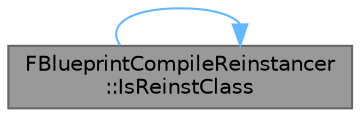 digraph "FBlueprintCompileReinstancer::IsReinstClass"
{
 // INTERACTIVE_SVG=YES
 // LATEX_PDF_SIZE
  bgcolor="transparent";
  edge [fontname=Helvetica,fontsize=10,labelfontname=Helvetica,labelfontsize=10];
  node [fontname=Helvetica,fontsize=10,shape=box,height=0.2,width=0.4];
  rankdir="LR";
  Node1 [id="Node000001",label="FBlueprintCompileReinstancer\l::IsReinstClass",height=0.2,width=0.4,color="gray40", fillcolor="grey60", style="filled", fontcolor="black",tooltip="Returns true if the given class is a REINST class (starts with the 'REINST_' prefix)"];
  Node1 -> Node1 [id="edge1_Node000001_Node000001",color="steelblue1",style="solid",tooltip=" "];
}
